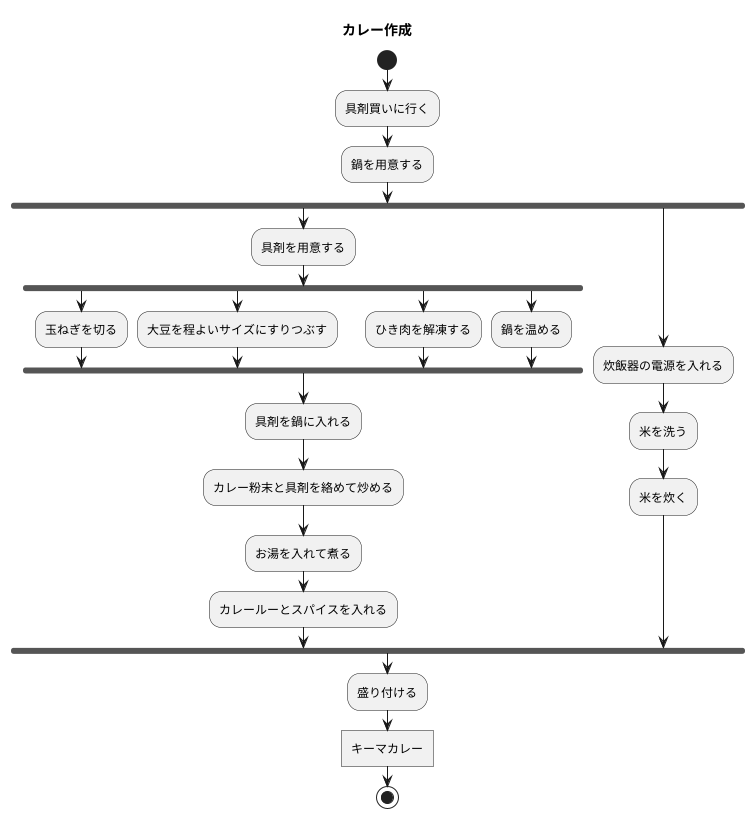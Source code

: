 @startuml 並列処理
title カレー作成
start
:具剤買いに行く;
:鍋を用意する;
fork
:具剤を用意する;
fork
:玉ねぎを切る;
fork again
:大豆を程よいサイズにすりつぶす;
fork again
:ひき肉を解凍する;
fork again
:鍋を温める;
end fork
:具剤を鍋に入れる;
:カレー粉末と具剤を絡めて炒める;
:お湯を入れて煮る;
:カレールーとスパイスを入れる;
fork again
:炊飯器の電源を入れる;
:米を洗う;
:米を炊く;

end fork
:盛り付ける;
:キーマカレー]
stop
@enduml